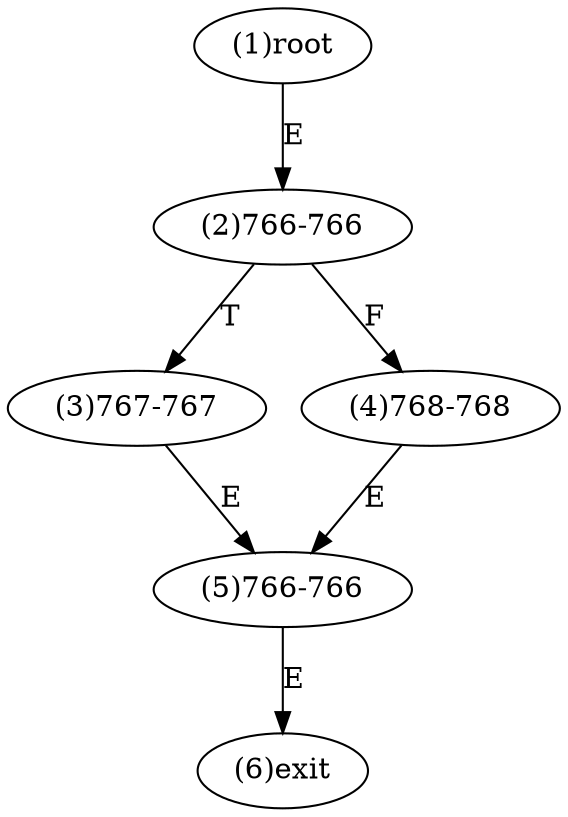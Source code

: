 digraph "" { 
1[ label="(1)root"];
2[ label="(2)766-766"];
3[ label="(3)767-767"];
4[ label="(4)768-768"];
5[ label="(5)766-766"];
6[ label="(6)exit"];
1->2[ label="E"];
2->4[ label="F"];
2->3[ label="T"];
3->5[ label="E"];
4->5[ label="E"];
5->6[ label="E"];
}